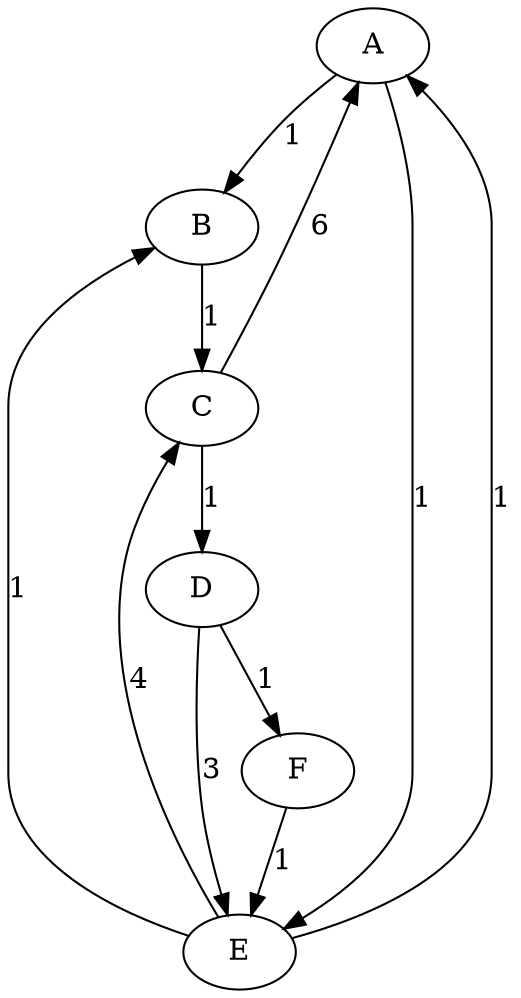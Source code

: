 digraph G {
layout=dot; overlap=prism; overlap_scaling=-5
"A"
"B"
"C"
"D"
"E"
"F"
"A" -> "B"[label= "1"]
"A" -> "E"[label= "1"]
"B" -> "C"[label= "1"]
"C" -> "A"[label= "6"]
"C" -> "D"[label= "1"]
"D" -> "E"[label= "3"]
"D" -> "F"[label= "1"]
"E" -> "A"[label= "1"]
"E" -> "B"[label= "1"]
"E" -> "C"[label= "4"]
"F" -> "E"[label= "1"]
}
